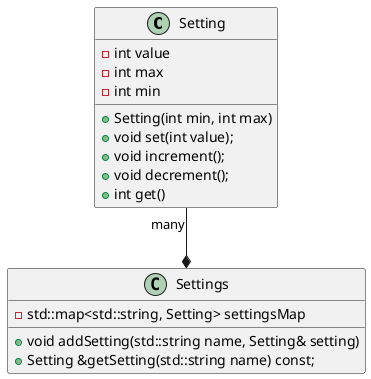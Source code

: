@startuml settings

class Setting {
    +Setting(int min, int max)
    +void set(int value);
    +void increment();
    +void decrement();
    +int get()
    -int value
    -int max
    -int min
}

class Settings {
    +void addSetting(std::string name, Setting& setting)
    +Setting &getSetting(std::string name) const;
    -std::map<std::string, Setting> settingsMap
}


Setting "many" --* Settings


@enduml